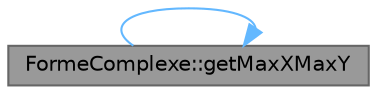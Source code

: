 digraph "FormeComplexe::getMaxXMaxY"
{
 // LATEX_PDF_SIZE
  bgcolor="transparent";
  edge [fontname=Helvetica,fontsize=10,labelfontname=Helvetica,labelfontsize=10];
  node [fontname=Helvetica,fontsize=10,shape=box,height=0.2,width=0.4];
  rankdir="LR";
  Node1 [label="FormeComplexe::getMaxXMaxY",height=0.2,width=0.4,color="gray40", fillcolor="grey60", style="filled", fontcolor="black",tooltip="Avoir le point X maximal et point Y maximal du plan selon la figure."];
  Node1 -> Node1 [color="steelblue1",style="solid"];
}
